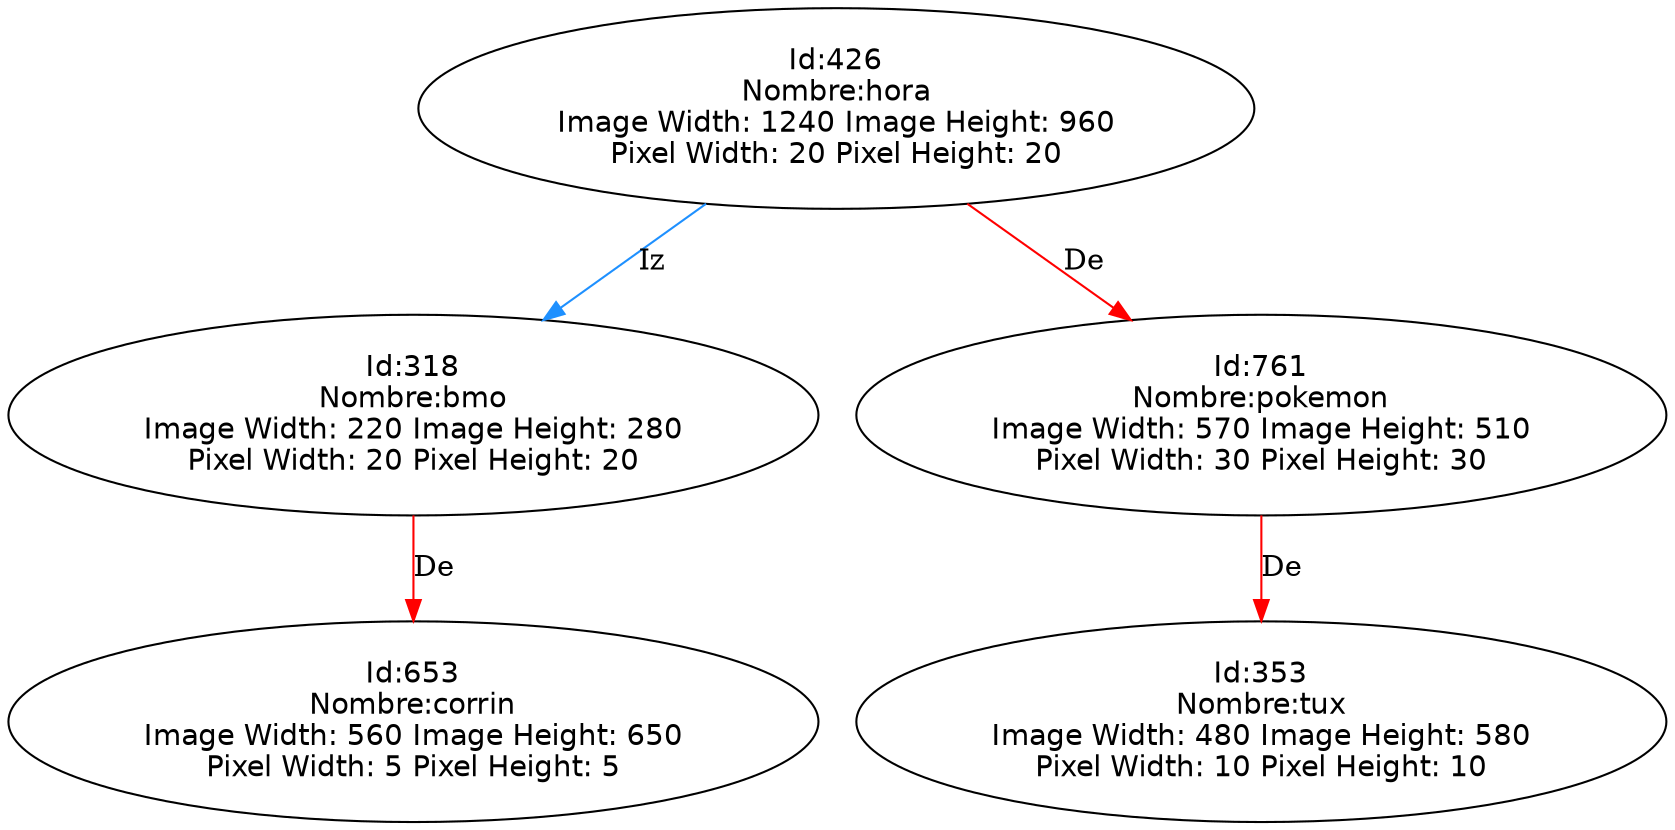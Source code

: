 digraph G{
graph[overlap=true, fontsize=1];
node[shape=ellipse, fontname=Helvetica,fixedsize=false];
nodo426[label="Id:426\nNombre:hora\nImage Width: 1240 Image Height: 960\nPixel Width: 20 Pixel Height: 20" ];
nodo318[label="Id:318\nNombre:bmo\nImage Width: 220 Image Height: 280\nPixel Width: 20 Pixel Height: 20" ];
nodo426->nodo318 [label="Iz" color="dodgerblue" ]
nodo318[label="Id:318\nNombre:bmo\nImage Width: 220 Image Height: 280\nPixel Width: 20 Pixel Height: 20" ];
nodo653[label="Id:653\nNombre:corrin\nImage Width: 560 Image Height: 650\nPixel Width: 5 Pixel Height: 5" ];
nodo318->nodo653 [label="De" color="red" ]
nodo426[label="Id:426\nNombre:hora\nImage Width: 1240 Image Height: 960\nPixel Width: 20 Pixel Height: 20" ];
nodo761[label="Id:761\nNombre:pokemon\nImage Width: 570 Image Height: 510\nPixel Width: 30 Pixel Height: 30" ];
nodo426->nodo761 [label="De" color="red" ]
nodo761[label="Id:761\nNombre:pokemon\nImage Width: 570 Image Height: 510\nPixel Width: 30 Pixel Height: 30" ];
nodo353[label="Id:353\nNombre:tux\nImage Width: 480 Image Height: 580\nPixel Width: 10 Pixel Height: 10" ];
nodo761->nodo353 [label="De" color="red" ]
}